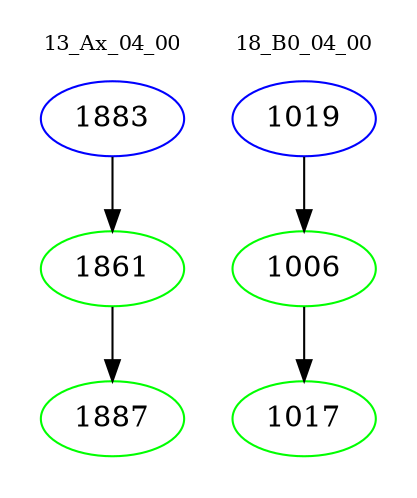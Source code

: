 digraph{
subgraph cluster_0 {
color = white
label = "13_Ax_04_00";
fontsize=10;
T0_1883 [label="1883", color="blue"]
T0_1883 -> T0_1861 [color="black"]
T0_1861 [label="1861", color="green"]
T0_1861 -> T0_1887 [color="black"]
T0_1887 [label="1887", color="green"]
}
subgraph cluster_1 {
color = white
label = "18_B0_04_00";
fontsize=10;
T1_1019 [label="1019", color="blue"]
T1_1019 -> T1_1006 [color="black"]
T1_1006 [label="1006", color="green"]
T1_1006 -> T1_1017 [color="black"]
T1_1017 [label="1017", color="green"]
}
}
